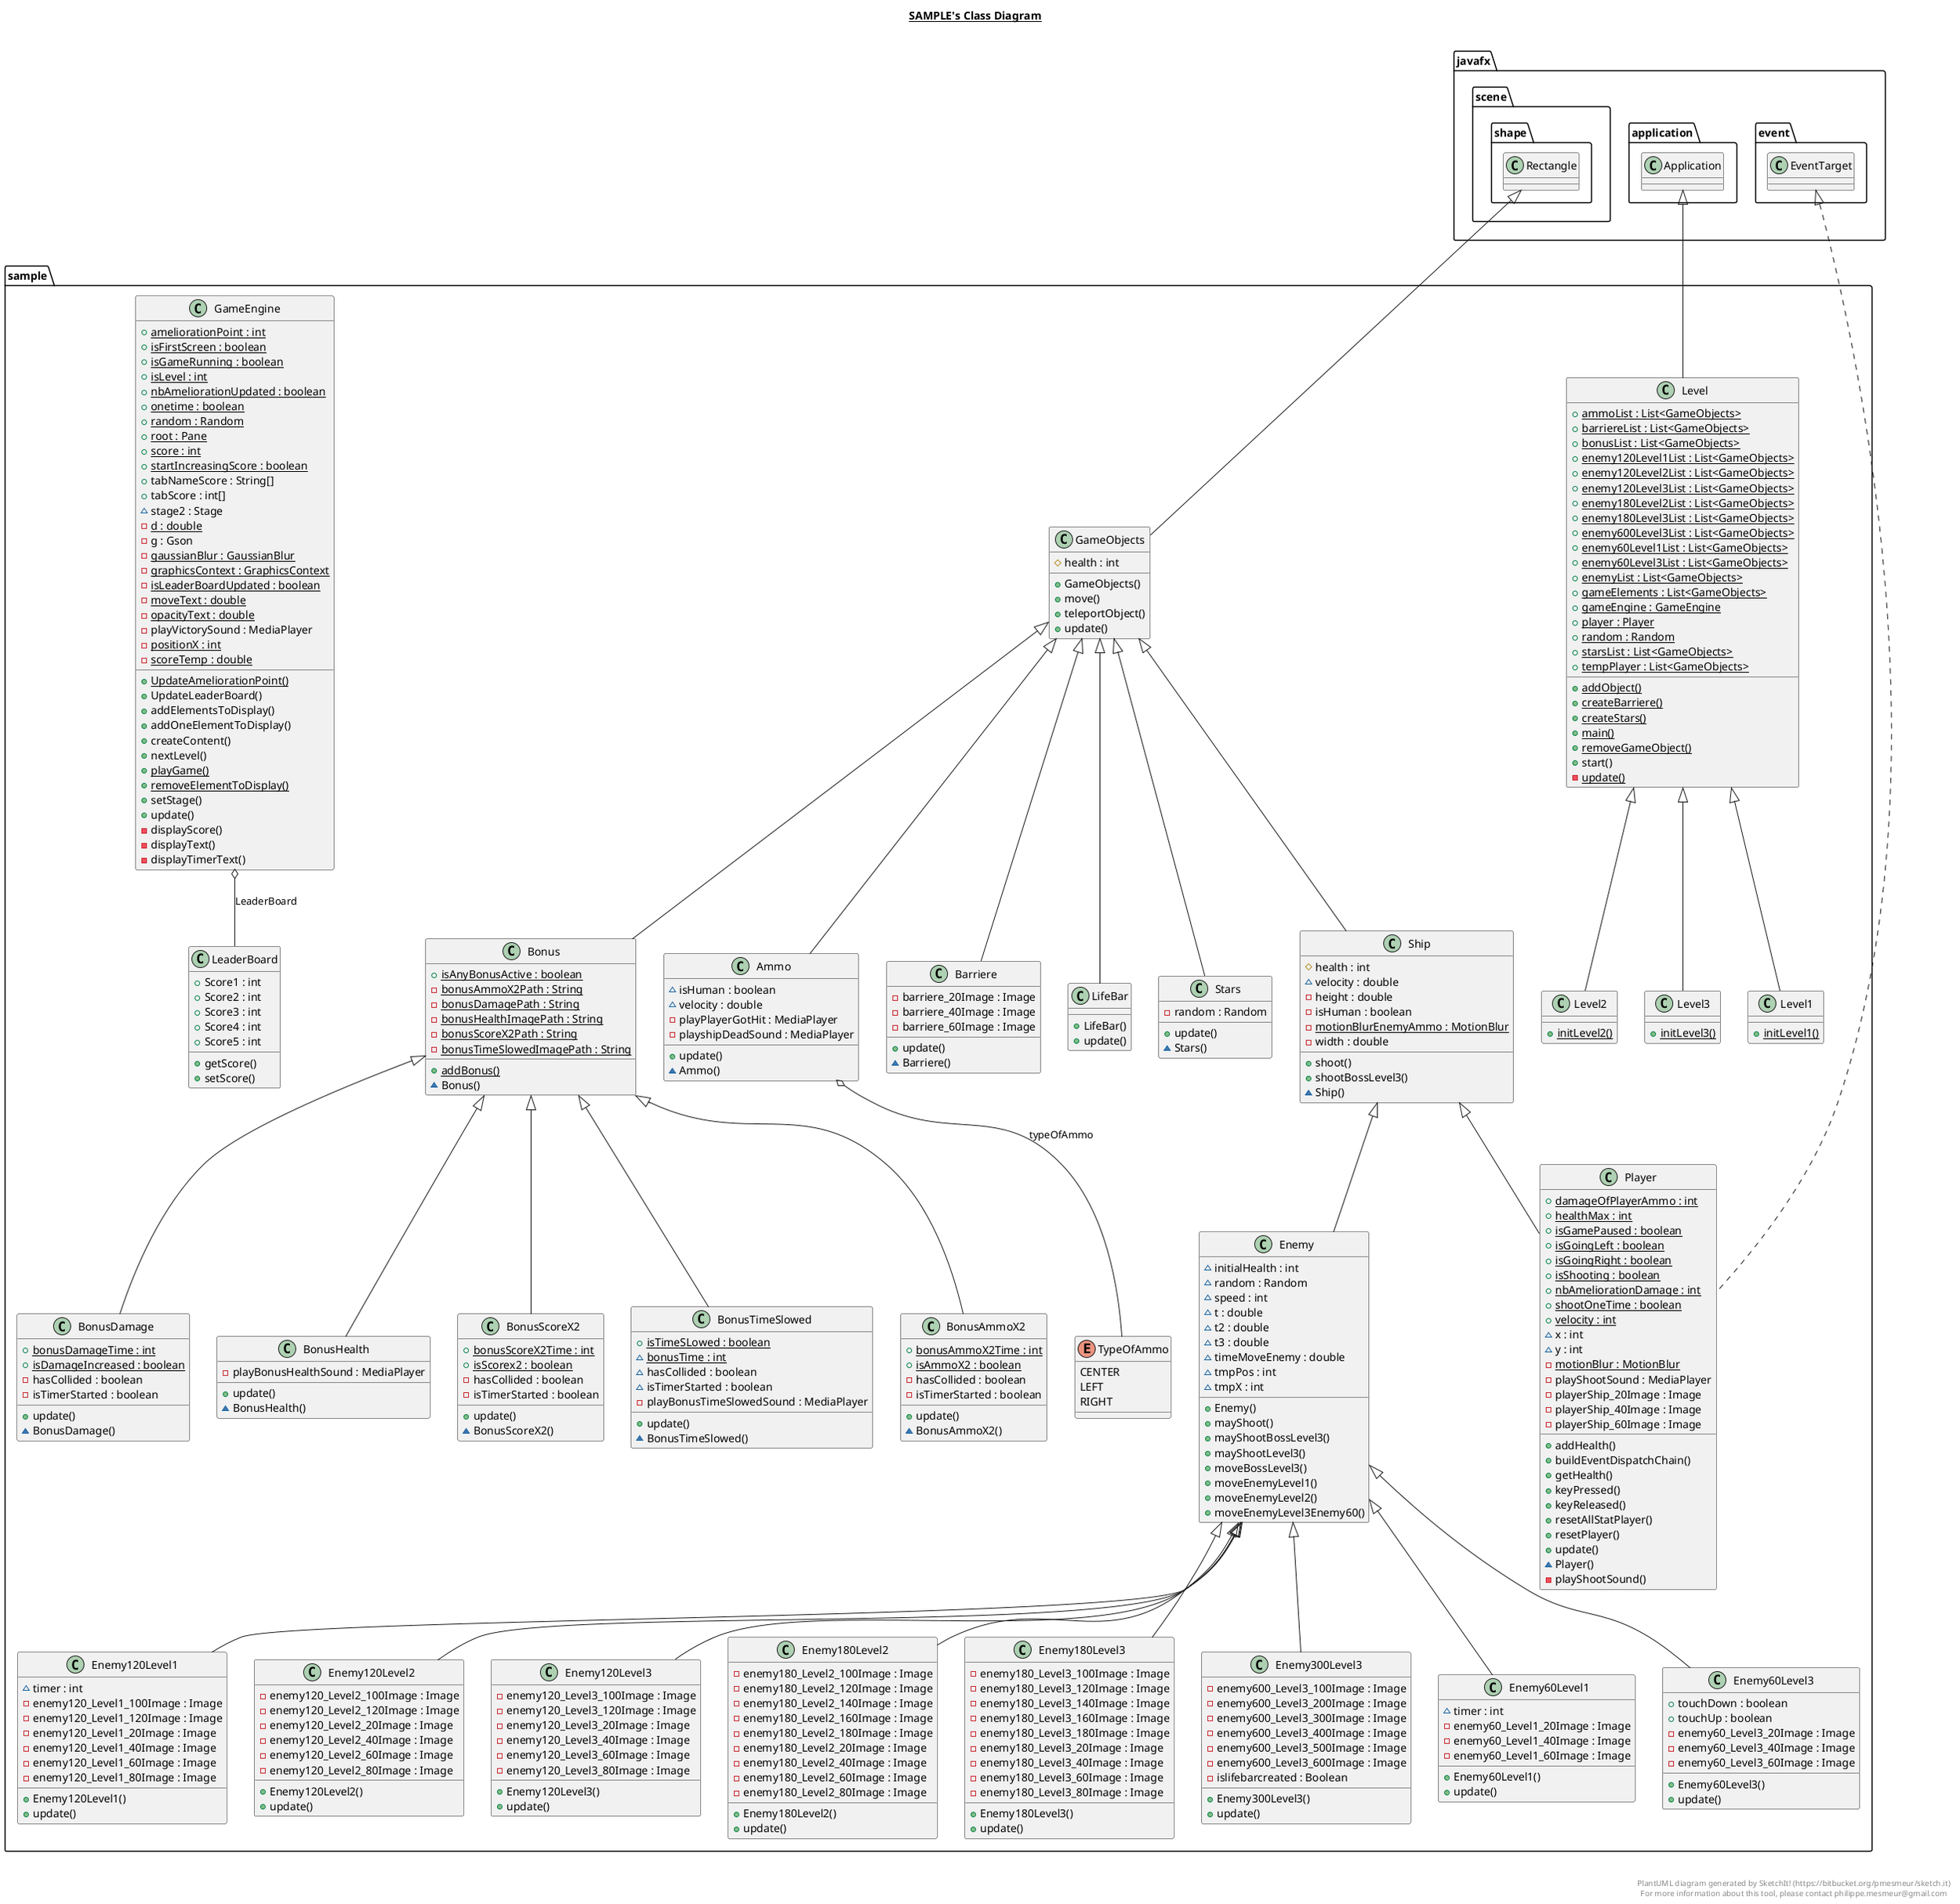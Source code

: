 @startuml

title __SAMPLE's Class Diagram__\n

  namespace sample {
    class sample.Ammo {
        ~ isHuman : boolean
        ~ velocity : double
        - playPlayerGotHit : MediaPlayer
        - playshipDeadSound : MediaPlayer
        + update()
        ~ Ammo()
    }
  }
  

  namespace sample {
    class sample.Barriere {
        - barriere_20Image : Image
        - barriere_40Image : Image
        - barriere_60Image : Image
        + update()
        ~ Barriere()
    }
  }
  

  namespace sample {
    class sample.Bonus {
        {static} + isAnyBonusActive : boolean
        {static} - bonusAmmoX2Path : String
        {static} - bonusDamagePath : String
        {static} - bonusHealthImagePath : String
        {static} - bonusScoreX2Path : String
        {static} - bonusTimeSlowedImagePath : String
        {static} + addBonus()
        ~ Bonus()
    }
  }
  

  namespace sample {
    class sample.BonusAmmoX2 {
        {static} + bonusAmmoX2Time : int
        {static} + isAmmoX2 : boolean
        - hasCollided : boolean
        - isTimerStarted : boolean
        + update()
        ~ BonusAmmoX2()
    }
  }
  

  namespace sample {
    class sample.BonusDamage {
        {static} + bonusDamageTime : int
        {static} + isDamageIncreased : boolean
        - hasCollided : boolean
        - isTimerStarted : boolean
        + update()
        ~ BonusDamage()
    }
  }
  

  namespace sample {
    class sample.BonusHealth {
        - playBonusHealthSound : MediaPlayer
        + update()
        ~ BonusHealth()
    }
  }
  

  namespace sample {
    class sample.BonusScoreX2 {
        {static} + bonusScoreX2Time : int
        {static} + isScorex2 : boolean
        - hasCollided : boolean
        - isTimerStarted : boolean
        + update()
        ~ BonusScoreX2()
    }
  }
  

  namespace sample {
    class sample.BonusTimeSlowed {
        {static} + isTimeSLowed : boolean
        {static} ~ bonusTime : int
        ~ hasCollided : boolean
        ~ isTimerStarted : boolean
        - playBonusTimeSlowedSound : MediaPlayer
        + update()
        ~ BonusTimeSlowed()
    }
  }
  

  namespace sample {
    class sample.Enemy {
        ~ initialHealth : int
        ~ random : Random
        ~ speed : int
        ~ t : double
        ~ t2 : double
        ~ t3 : double
        ~ timeMoveEnemy : double
        ~ tmpPos : int
        ~ tmpX : int
        + Enemy()
        + mayShoot()
        + mayShootBossLevel3()
        + mayShootLevel3()
        + moveBossLevel3()
        + moveEnemyLevel1()
        + moveEnemyLevel2()
        + moveEnemyLevel3Enemy60()
    }
  }
  

  namespace sample {
    class sample.Enemy120Level1 {
        ~ timer : int
        - enemy120_Level1_100Image : Image
        - enemy120_Level1_120Image : Image
        - enemy120_Level1_20Image : Image
        - enemy120_Level1_40Image : Image
        - enemy120_Level1_60Image : Image
        - enemy120_Level1_80Image : Image
        + Enemy120Level1()
        + update()
    }
  }
  

  namespace sample {
    class sample.Enemy120Level2 {
        - enemy120_Level2_100Image : Image
        - enemy120_Level2_120Image : Image
        - enemy120_Level2_20Image : Image
        - enemy120_Level2_40Image : Image
        - enemy120_Level2_60Image : Image
        - enemy120_Level2_80Image : Image
        + Enemy120Level2()
        + update()
    }
  }
  

  namespace sample {
    class sample.Enemy120Level3 {
        - enemy120_Level3_100Image : Image
        - enemy120_Level3_120Image : Image
        - enemy120_Level3_20Image : Image
        - enemy120_Level3_40Image : Image
        - enemy120_Level3_60Image : Image
        - enemy120_Level3_80Image : Image
        + Enemy120Level3()
        + update()
    }
  }
  

  namespace sample {
    class sample.Enemy180Level2 {
        - enemy180_Level2_100Image : Image
        - enemy180_Level2_120Image : Image
        - enemy180_Level2_140Image : Image
        - enemy180_Level2_160Image : Image
        - enemy180_Level2_180Image : Image
        - enemy180_Level2_20Image : Image
        - enemy180_Level2_40Image : Image
        - enemy180_Level2_60Image : Image
        - enemy180_Level2_80Image : Image
        + Enemy180Level2()
        + update()
    }
  }
  

  namespace sample {
    class sample.Enemy180Level3 {
        - enemy180_Level3_100Image : Image
        - enemy180_Level3_120Image : Image
        - enemy180_Level3_140Image : Image
        - enemy180_Level3_160Image : Image
        - enemy180_Level3_180Image : Image
        - enemy180_Level3_20Image : Image
        - enemy180_Level3_40Image : Image
        - enemy180_Level3_60Image : Image
        - enemy180_Level3_80Image : Image
        + Enemy180Level3()
        + update()
    }
  }
  

  namespace sample {
    class sample.Enemy300Level3 {
        - enemy600_Level3_100Image : Image
        - enemy600_Level3_200Image : Image
        - enemy600_Level3_300Image : Image
        - enemy600_Level3_400Image : Image
        - enemy600_Level3_500Image : Image
        - enemy600_Level3_600Image : Image
        - islifebarcreated : Boolean
        + Enemy300Level3()
        + update()
    }
  }
  

  namespace sample {
    class sample.Enemy60Level1 {
        ~ timer : int
        - enemy60_Level1_20Image : Image
        - enemy60_Level1_40Image : Image
        - enemy60_Level1_60Image : Image
        + Enemy60Level1()
        + update()
    }
  }
  

  namespace sample {
    class sample.Enemy60Level3 {
        + touchDown : boolean
        + touchUp : boolean
        - enemy60_Level3_20Image : Image
        - enemy60_Level3_40Image : Image
        - enemy60_Level3_60Image : Image
        + Enemy60Level3()
        + update()
    }
  }
  

  namespace sample {
    class sample.GameEngine {
        {static} + ameliorationPoint : int
        {static} + isFirstScreen : boolean
        {static} + isGameRunning : boolean
        {static} + isLevel : int
        {static} + nbAmeliorationUpdated : boolean
        {static} + onetime : boolean
        {static} + random : Random
        {static} + root : Pane
        {static} + score : int
        {static} + startIncreasingScore : boolean
        + tabNameScore : String[]
        + tabScore : int[]
        ~ stage2 : Stage
        {static} - d : double
        - g : Gson
        {static} - gaussianBlur : GaussianBlur
        {static} - graphicsContext : GraphicsContext
        {static} - isLeaderBoardUpdated : boolean
        {static} - moveText : double
        {static} - opacityText : double
        - playVictorySound : MediaPlayer
        {static} - positionX : int
        {static} - scoreTemp : double
        {static} + UpdateAmeliorationPoint()
        + UpdateLeaderBoard()
        + addElementsToDisplay()
        + addOneElementToDisplay()
        + createContent()
        + nextLevel()
        {static} + playGame()
        {static} + removeElementToDisplay()
        + setStage()
        + update()
        - displayScore()
        - displayText()
        - displayTimerText()
    }
  }
  

  namespace sample {
    class sample.GameObjects {
        # health : int
        + GameObjects()
        + move()
        + teleportObject()
        + update()
    }
  }
  

  namespace sample {
    class sample.LeaderBoard {
        + Score1 : int
        + Score2 : int
        + Score3 : int
        + Score4 : int
        + Score5 : int
        + getScore()
        + setScore()
    }
  }
  

  namespace sample {
    class sample.Level {
        {static} + ammoList : List<GameObjects>
        {static} + barriereList : List<GameObjects>
        {static} + bonusList : List<GameObjects>
        {static} + enemy120Level1List : List<GameObjects>
        {static} + enemy120Level2List : List<GameObjects>
        {static} + enemy120Level3List : List<GameObjects>
        {static} + enemy180Level2List : List<GameObjects>
        {static} + enemy180Level3List : List<GameObjects>
        {static} + enemy600Level3List : List<GameObjects>
        {static} + enemy60Level1List : List<GameObjects>
        {static} + enemy60Level3List : List<GameObjects>
        {static} + enemyList : List<GameObjects>
        {static} + gameElements : List<GameObjects>
        {static} + gameEngine : GameEngine
        {static} + player : Player
        {static} + random : Random
        {static} + starsList : List<GameObjects>
        {static} + tempPlayer : List<GameObjects>
        {static} + addObject()
        {static} + createBarriere()
        {static} + createStars()
        {static} + main()
        {static} + removeGameObject()
        + start()
        {static} - update()
    }
  }
  

  namespace sample {
    class sample.Level1 {
        {static} + initLevel1()
    }
  }
  

  namespace sample {
    class sample.Level2 {
        {static} + initLevel2()
    }
  }
  

  namespace sample {
    class sample.Level3 {
        {static} + initLevel3()
    }
  }
  

  namespace sample {
    class sample.LifeBar {
        + LifeBar()
        + update()
    }
  }
  

  namespace sample {
    class sample.Player {
        {static} + damageOfPlayerAmmo : int
        {static} + healthMax : int
        {static} + isGamePaused : boolean
        {static} + isGoingLeft : boolean
        {static} + isGoingRight : boolean
        {static} + isShooting : boolean
        {static} + nbAmeliorationDamage : int
        {static} + shootOneTime : boolean
        {static} + velocity : int
        ~ x : int
        ~ y : int
        {static} - motionBlur : MotionBlur
        - playShootSound : MediaPlayer
        - playerShip_20Image : Image
        - playerShip_40Image : Image
        - playerShip_60Image : Image
        + addHealth()
        + buildEventDispatchChain()
        + getHealth()
        + keyPressed()
        + keyReleased()
        + resetAllStatPlayer()
        + resetPlayer()
        + update()
        ~ Player()
        - playShootSound()
    }
  }
  

  namespace sample {
    class sample.Ship {
        # health : int
        ~ velocity : double
        - height : double
        - isHuman : boolean
        {static} - motionBlurEnemyAmmo : MotionBlur
        - width : double
        + shoot()
        + shootBossLevel3()
        ~ Ship()
    }
  }
  

  namespace sample {
    class sample.Stars {
        - random : Random
        + update()
        ~ Stars()
    }
  }
  

  namespace sample {
    enum TypeOfAmmo {
      CENTER
      LEFT
      RIGHT
    }
  }
  

  sample.Ammo -up-|> sample.GameObjects
  sample.Ammo o-- sample.TypeOfAmmo : typeOfAmmo
  sample.Barriere -up-|> sample.GameObjects
  sample.Bonus -up-|> sample.GameObjects
  sample.BonusAmmoX2 -up-|> sample.Bonus
  sample.BonusDamage -up-|> sample.Bonus
  sample.BonusHealth -up-|> sample.Bonus
  sample.BonusScoreX2 -up-|> sample.Bonus
  sample.BonusTimeSlowed -up-|> sample.Bonus
  sample.Enemy -up-|> sample.Ship
  sample.Enemy120Level1 -up-|> sample.Enemy
  sample.Enemy120Level2 -up-|> sample.Enemy
  sample.Enemy120Level3 -up-|> sample.Enemy
  sample.Enemy180Level2 -up-|> sample.Enemy
  sample.Enemy180Level3 -up-|> sample.Enemy
  sample.Enemy300Level3 -up-|> sample.Enemy
  sample.Enemy60Level1 -up-|> sample.Enemy
  sample.Enemy60Level3 -up-|> sample.Enemy
  sample.GameEngine o-- sample.LeaderBoard : LeaderBoard
  sample.GameObjects -up-|> javafx.scene.shape.Rectangle
  sample.Level -up-|> javafx.application.Application
  sample.Level1 -up-|> sample.Level
  sample.Level2 -up-|> sample.Level
  sample.Level3 -up-|> sample.Level
  sample.LifeBar -up-|> sample.GameObjects
  sample.Player .up.|> javafx.event.EventTarget
  sample.Player -up-|> sample.Ship
  sample.Ship -up-|> sample.GameObjects
  sample.Stars -up-|> sample.GameObjects


right footer


PlantUML diagram generated by SketchIt! (https://bitbucket.org/pmesmeur/sketch.it)
For more information about this tool, please contact philippe.mesmeur@gmail.com
endfooter

@enduml
